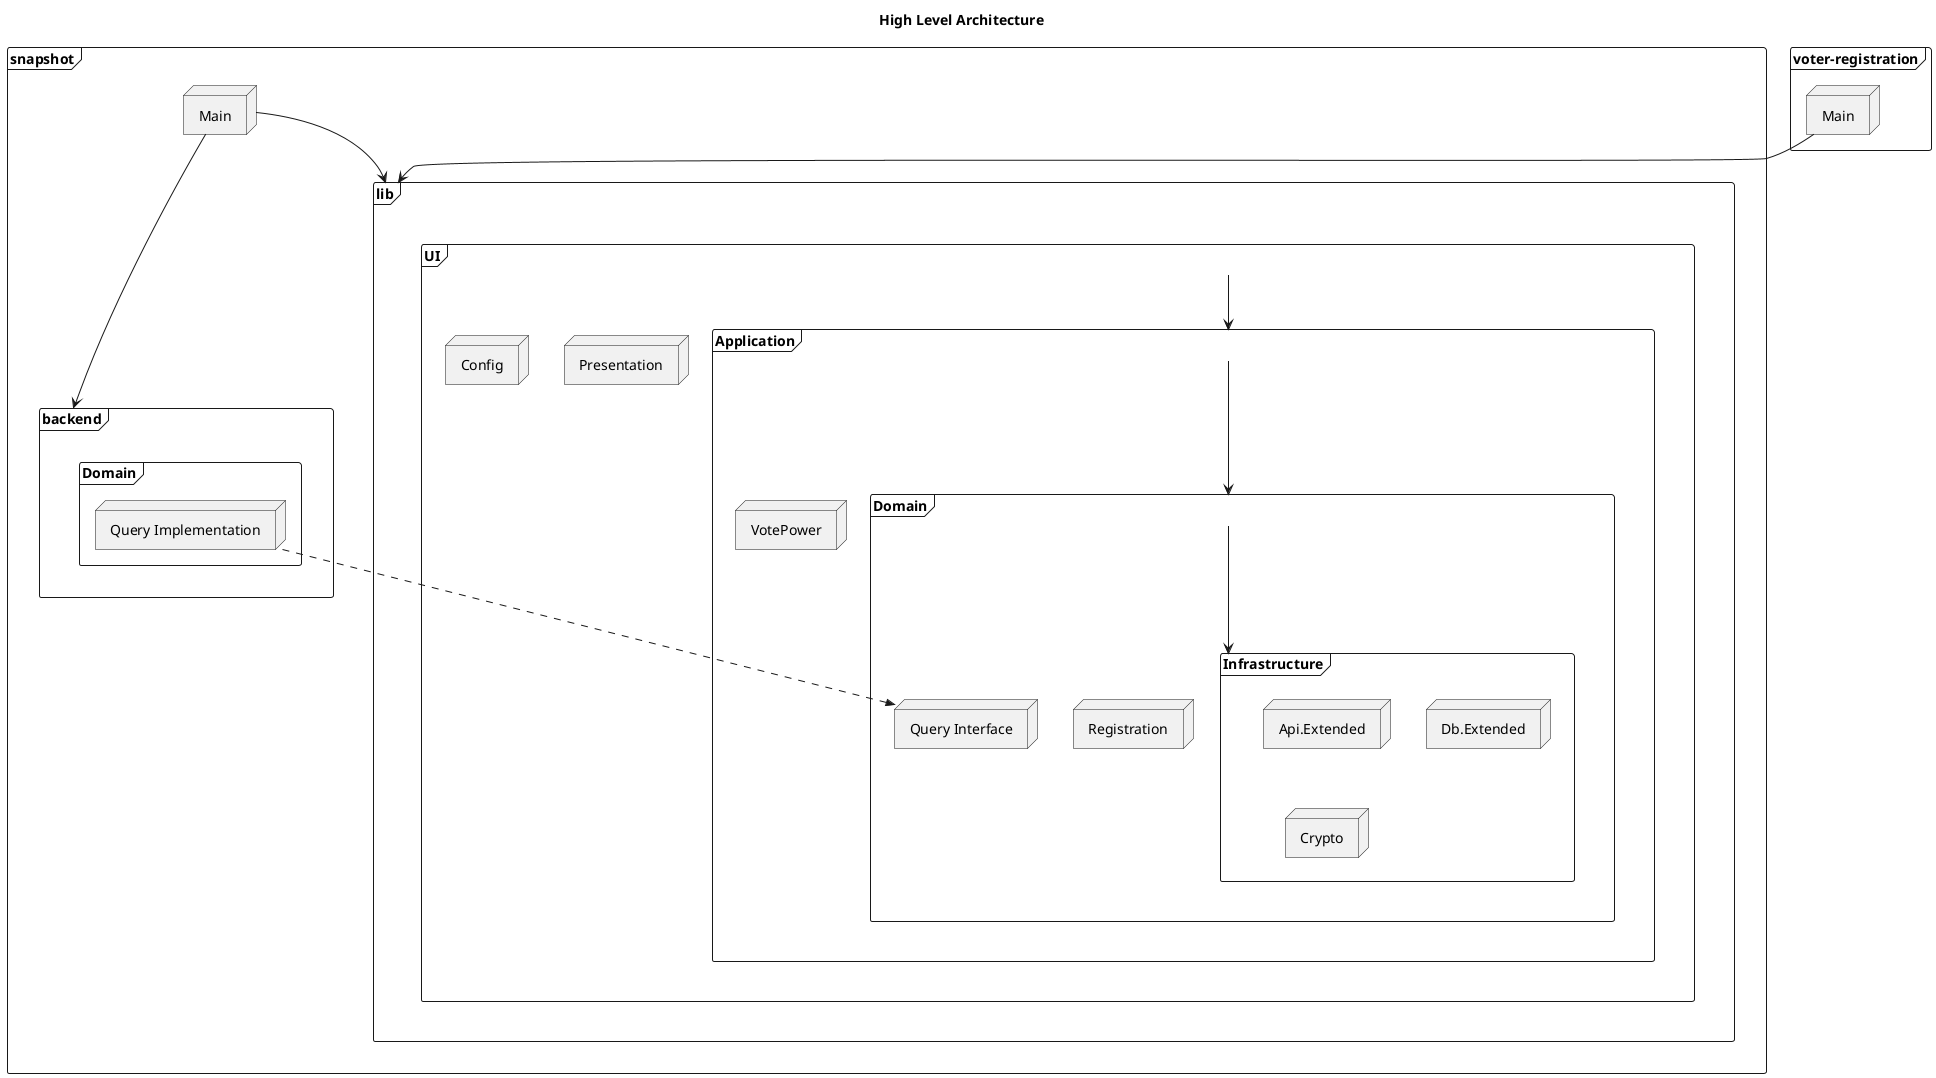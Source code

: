 @startuml

title High Level Architecture

frame snapshot {
  node Main as snapshotX
  snapshotX --> lib
  snapshotX --> backend
}

frame voter-registration {
  node Main as voterRegistrationX
  voterRegistrationX --> lib
}

frame catalyst-lib as lib {

  frame UI {
    node Presentation
    node Config
    UI --> Application
  }

  frame Application {
    node VotePower
    Application --> Domain
  }

  frame Domain {
    node Registration
    node "Query Interface" as intf
    Domain --> Infrastructure
  }

  frame Infrastructure {
    node Api.Extended
    node Db.Extended
    node Crypto
  }
}

frame catalyst-backend as backend {
  frame Domain as d {
    node "Query Implementation" as impl
  }
}

impl ..>> intf
@enduml
